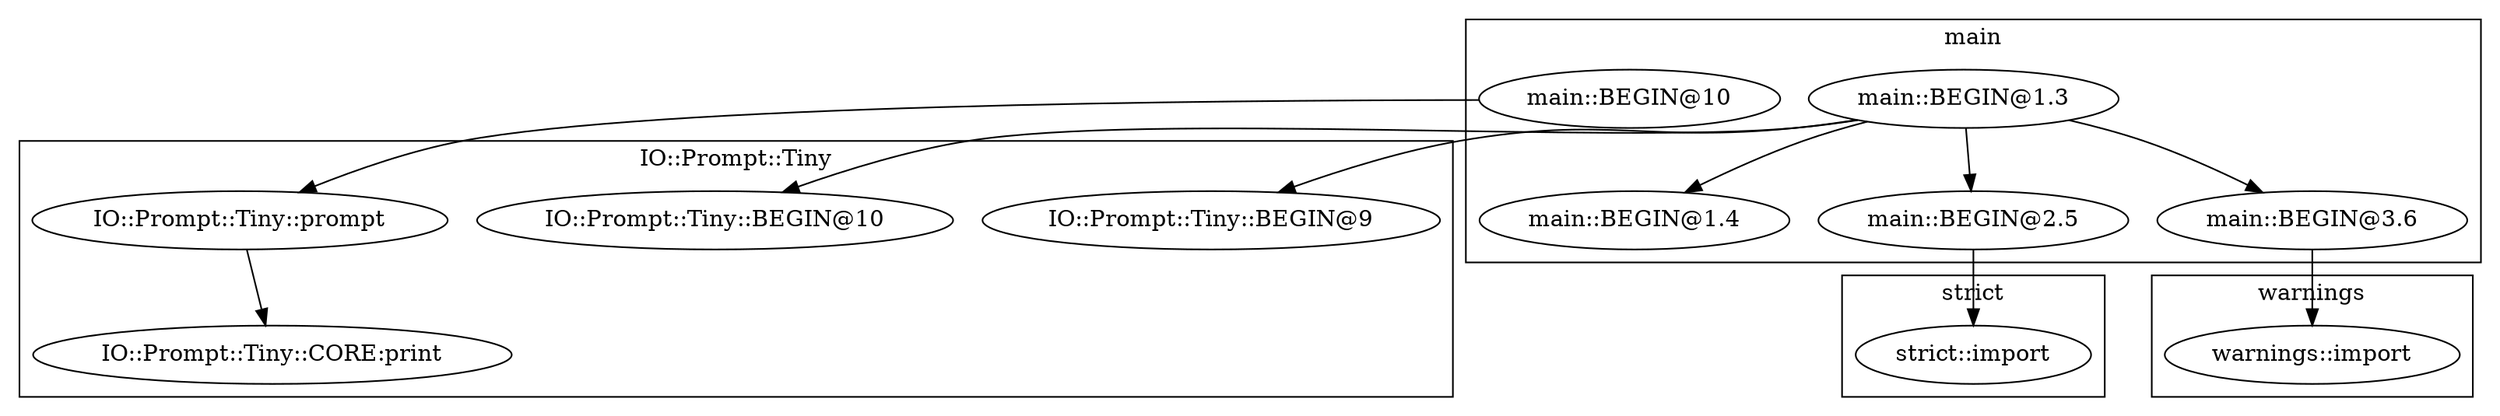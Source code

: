 digraph {
graph [overlap=false]
subgraph cluster_IO_Prompt_Tiny {
	label="IO::Prompt::Tiny";
	"IO::Prompt::Tiny::BEGIN@9";
	"IO::Prompt::Tiny::prompt";
	"IO::Prompt::Tiny::CORE:print";
	"IO::Prompt::Tiny::BEGIN@10";
}
subgraph cluster_main {
	label="main";
	"main::BEGIN@1.4";
	"main::BEGIN@2.5";
	"main::BEGIN@3.6";
	"main::BEGIN@1.3";
	"main::BEGIN@10";
}
subgraph cluster_warnings {
	label="warnings";
	"warnings::import";
}
subgraph cluster_strict {
	label="strict";
	"strict::import";
}
"main::BEGIN@3.6" -> "warnings::import";
"main::BEGIN@1.3" -> "IO::Prompt::Tiny::BEGIN@10";
"main::BEGIN@2.5" -> "strict::import";
"IO::Prompt::Tiny::prompt" -> "IO::Prompt::Tiny::CORE:print";
"main::BEGIN@1.3" -> "IO::Prompt::Tiny::BEGIN@9";
"main::BEGIN@10" -> "IO::Prompt::Tiny::prompt";
"main::BEGIN@1.3" -> "main::BEGIN@3.6";
"main::BEGIN@1.3" -> "main::BEGIN@2.5";
"main::BEGIN@1.3" -> "main::BEGIN@1.4";
}
